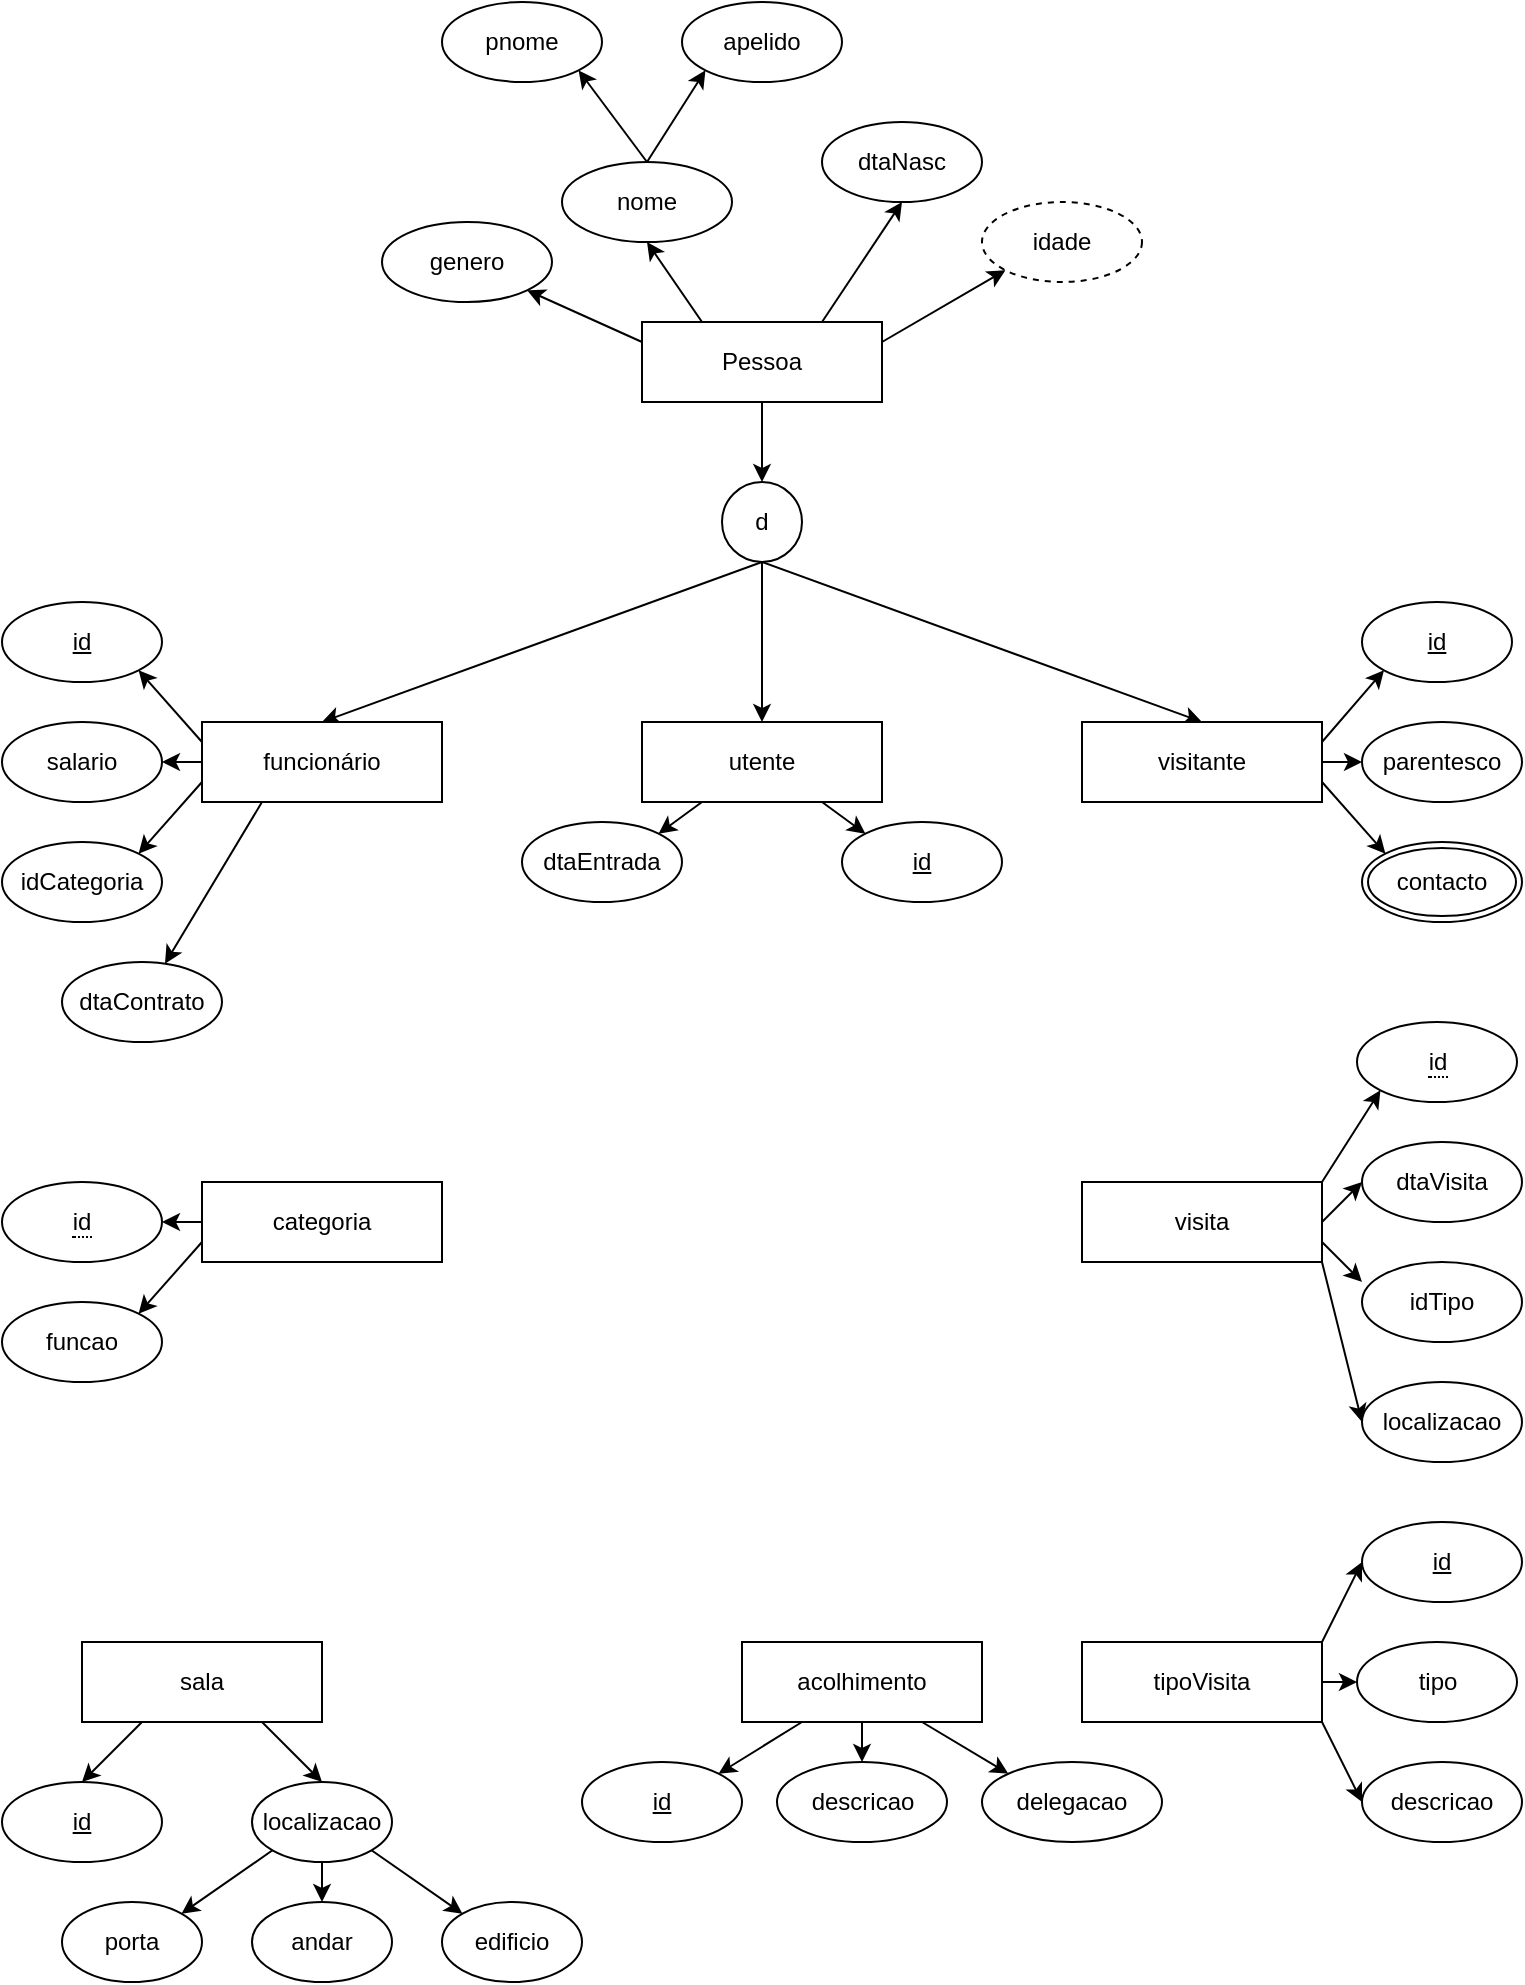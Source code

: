 <mxfile version="21.2.1" type="device">
  <diagram name="Page-1" id="IDW1zoYCDcWy_ZSY_7Tn">
    <mxGraphModel dx="1744" dy="959" grid="1" gridSize="10" guides="1" tooltips="1" connect="1" arrows="1" fold="1" page="1" pageScale="1" pageWidth="850" pageHeight="1100" math="0" shadow="0">
      <root>
        <mxCell id="0" />
        <mxCell id="1" parent="0" />
        <mxCell id="7HSeE0GF_UTyPeysVvRk-8" style="edgeStyle=none;rounded=0;orthogonalLoop=1;jettySize=auto;html=1;exitX=0.25;exitY=0;exitDx=0;exitDy=0;entryX=0.5;entryY=1;entryDx=0;entryDy=0;" edge="1" parent="1" source="7HSeE0GF_UTyPeysVvRk-1" target="7HSeE0GF_UTyPeysVvRk-5">
          <mxGeometry relative="1" as="geometry" />
        </mxCell>
        <mxCell id="7HSeE0GF_UTyPeysVvRk-9" style="edgeStyle=none;rounded=0;orthogonalLoop=1;jettySize=auto;html=1;exitX=0.75;exitY=0;exitDx=0;exitDy=0;entryX=0.5;entryY=1;entryDx=0;entryDy=0;" edge="1" parent="1" source="7HSeE0GF_UTyPeysVvRk-1" target="7HSeE0GF_UTyPeysVvRk-2">
          <mxGeometry relative="1" as="geometry" />
        </mxCell>
        <mxCell id="7HSeE0GF_UTyPeysVvRk-11" style="edgeStyle=none;rounded=0;orthogonalLoop=1;jettySize=auto;html=1;exitX=0.5;exitY=1;exitDx=0;exitDy=0;entryX=0.5;entryY=0;entryDx=0;entryDy=0;" edge="1" parent="1" source="7HSeE0GF_UTyPeysVvRk-1" target="7HSeE0GF_UTyPeysVvRk-12">
          <mxGeometry relative="1" as="geometry">
            <mxPoint x="419.739" y="320.0" as="targetPoint" />
          </mxGeometry>
        </mxCell>
        <mxCell id="7HSeE0GF_UTyPeysVvRk-17" style="edgeStyle=none;rounded=0;orthogonalLoop=1;jettySize=auto;html=1;exitX=1;exitY=0.25;exitDx=0;exitDy=0;entryX=0;entryY=1;entryDx=0;entryDy=0;" edge="1" parent="1" source="7HSeE0GF_UTyPeysVvRk-1" target="7HSeE0GF_UTyPeysVvRk-16">
          <mxGeometry relative="1" as="geometry" />
        </mxCell>
        <mxCell id="7HSeE0GF_UTyPeysVvRk-32" style="edgeStyle=none;rounded=0;orthogonalLoop=1;jettySize=auto;html=1;exitX=0;exitY=0.25;exitDx=0;exitDy=0;entryX=1;entryY=1;entryDx=0;entryDy=0;" edge="1" parent="1" source="7HSeE0GF_UTyPeysVvRk-1" target="7HSeE0GF_UTyPeysVvRk-31">
          <mxGeometry relative="1" as="geometry" />
        </mxCell>
        <mxCell id="7HSeE0GF_UTyPeysVvRk-1" value="Pessoa" style="whiteSpace=wrap;html=1;align=center;" vertex="1" parent="1">
          <mxGeometry x="360" y="200" width="120" height="40" as="geometry" />
        </mxCell>
        <mxCell id="7HSeE0GF_UTyPeysVvRk-2" value="dtaNasc" style="ellipse;whiteSpace=wrap;html=1;align=center;" vertex="1" parent="1">
          <mxGeometry x="450" y="100" width="80" height="40" as="geometry" />
        </mxCell>
        <mxCell id="7HSeE0GF_UTyPeysVvRk-3" value="apelido" style="ellipse;whiteSpace=wrap;html=1;align=center;" vertex="1" parent="1">
          <mxGeometry x="380" y="40" width="80" height="40" as="geometry" />
        </mxCell>
        <mxCell id="7HSeE0GF_UTyPeysVvRk-4" value="pnome" style="ellipse;whiteSpace=wrap;html=1;align=center;" vertex="1" parent="1">
          <mxGeometry x="260" y="40" width="80" height="40" as="geometry" />
        </mxCell>
        <mxCell id="7HSeE0GF_UTyPeysVvRk-6" style="edgeStyle=none;rounded=0;orthogonalLoop=1;jettySize=auto;html=1;exitX=0.5;exitY=0;exitDx=0;exitDy=0;entryX=1;entryY=1;entryDx=0;entryDy=0;" edge="1" parent="1" source="7HSeE0GF_UTyPeysVvRk-5" target="7HSeE0GF_UTyPeysVvRk-4">
          <mxGeometry relative="1" as="geometry" />
        </mxCell>
        <mxCell id="7HSeE0GF_UTyPeysVvRk-7" style="edgeStyle=none;rounded=0;orthogonalLoop=1;jettySize=auto;html=1;exitX=0.5;exitY=0;exitDx=0;exitDy=0;entryX=0;entryY=1;entryDx=0;entryDy=0;" edge="1" parent="1" source="7HSeE0GF_UTyPeysVvRk-5" target="7HSeE0GF_UTyPeysVvRk-3">
          <mxGeometry relative="1" as="geometry">
            <mxPoint x="363" y="80" as="targetPoint" />
          </mxGeometry>
        </mxCell>
        <mxCell id="7HSeE0GF_UTyPeysVvRk-5" value="nome" style="ellipse;whiteSpace=wrap;html=1;align=center;" vertex="1" parent="1">
          <mxGeometry x="320" y="120" width="85" height="40" as="geometry" />
        </mxCell>
        <mxCell id="7HSeE0GF_UTyPeysVvRk-13" style="edgeStyle=none;rounded=0;orthogonalLoop=1;jettySize=auto;html=1;exitX=0.5;exitY=1;exitDx=0;exitDy=0;entryX=0.5;entryY=0;entryDx=0;entryDy=0;" edge="1" parent="1" source="7HSeE0GF_UTyPeysVvRk-12" target="7HSeE0GF_UTyPeysVvRk-18">
          <mxGeometry relative="1" as="geometry">
            <mxPoint x="200" y="400.0" as="targetPoint" />
          </mxGeometry>
        </mxCell>
        <mxCell id="7HSeE0GF_UTyPeysVvRk-14" style="edgeStyle=none;rounded=0;orthogonalLoop=1;jettySize=auto;html=1;exitX=0.5;exitY=1;exitDx=0;exitDy=0;entryX=0.5;entryY=0;entryDx=0;entryDy=0;" edge="1" parent="1" source="7HSeE0GF_UTyPeysVvRk-12" target="7HSeE0GF_UTyPeysVvRk-20">
          <mxGeometry relative="1" as="geometry">
            <mxPoint x="419.739" y="400.0" as="targetPoint" />
          </mxGeometry>
        </mxCell>
        <mxCell id="7HSeE0GF_UTyPeysVvRk-15" style="edgeStyle=none;rounded=0;orthogonalLoop=1;jettySize=auto;html=1;exitX=0.5;exitY=1;exitDx=0;exitDy=0;entryX=0.5;entryY=0;entryDx=0;entryDy=0;" edge="1" parent="1" source="7HSeE0GF_UTyPeysVvRk-12" target="7HSeE0GF_UTyPeysVvRk-19">
          <mxGeometry relative="1" as="geometry">
            <mxPoint x="640" y="400" as="targetPoint" />
          </mxGeometry>
        </mxCell>
        <mxCell id="7HSeE0GF_UTyPeysVvRk-12" value="d" style="ellipse;whiteSpace=wrap;html=1;aspect=fixed;" vertex="1" parent="1">
          <mxGeometry x="400" y="280" width="40" height="40" as="geometry" />
        </mxCell>
        <mxCell id="7HSeE0GF_UTyPeysVvRk-16" value="idade" style="ellipse;whiteSpace=wrap;html=1;align=center;dashed=1;" vertex="1" parent="1">
          <mxGeometry x="530" y="140" width="80" height="40" as="geometry" />
        </mxCell>
        <mxCell id="7HSeE0GF_UTyPeysVvRk-28" style="edgeStyle=none;rounded=0;orthogonalLoop=1;jettySize=auto;html=1;exitX=0;exitY=0.25;exitDx=0;exitDy=0;entryX=1;entryY=1;entryDx=0;entryDy=0;" edge="1" parent="1" source="7HSeE0GF_UTyPeysVvRk-18" target="7HSeE0GF_UTyPeysVvRk-27">
          <mxGeometry relative="1" as="geometry" />
        </mxCell>
        <mxCell id="7HSeE0GF_UTyPeysVvRk-29" style="edgeStyle=none;rounded=0;orthogonalLoop=1;jettySize=auto;html=1;exitX=0;exitY=0.75;exitDx=0;exitDy=0;entryX=1;entryY=0;entryDx=0;entryDy=0;" edge="1" parent="1" source="7HSeE0GF_UTyPeysVvRk-18" target="7HSeE0GF_UTyPeysVvRk-25">
          <mxGeometry relative="1" as="geometry" />
        </mxCell>
        <mxCell id="7HSeE0GF_UTyPeysVvRk-30" style="edgeStyle=none;rounded=0;orthogonalLoop=1;jettySize=auto;html=1;exitX=0;exitY=0.5;exitDx=0;exitDy=0;entryX=1;entryY=0.5;entryDx=0;entryDy=0;" edge="1" parent="1" source="7HSeE0GF_UTyPeysVvRk-18" target="7HSeE0GF_UTyPeysVvRk-26">
          <mxGeometry relative="1" as="geometry" />
        </mxCell>
        <mxCell id="7HSeE0GF_UTyPeysVvRk-33" style="edgeStyle=none;rounded=0;orthogonalLoop=1;jettySize=auto;html=1;exitX=0.25;exitY=1;exitDx=0;exitDy=0;" edge="1" parent="1" source="7HSeE0GF_UTyPeysVvRk-18" target="7HSeE0GF_UTyPeysVvRk-24">
          <mxGeometry relative="1" as="geometry" />
        </mxCell>
        <mxCell id="7HSeE0GF_UTyPeysVvRk-18" value="funcionário" style="whiteSpace=wrap;html=1;align=center;" vertex="1" parent="1">
          <mxGeometry x="140" y="400" width="120" height="40" as="geometry" />
        </mxCell>
        <mxCell id="7HSeE0GF_UTyPeysVvRk-45" value="" style="edgeStyle=none;rounded=0;orthogonalLoop=1;jettySize=auto;html=1;" edge="1" parent="1" source="7HSeE0GF_UTyPeysVvRk-19" target="7HSeE0GF_UTyPeysVvRk-38">
          <mxGeometry relative="1" as="geometry" />
        </mxCell>
        <mxCell id="7HSeE0GF_UTyPeysVvRk-46" style="edgeStyle=none;rounded=0;orthogonalLoop=1;jettySize=auto;html=1;exitX=1;exitY=0.25;exitDx=0;exitDy=0;entryX=0;entryY=1;entryDx=0;entryDy=0;" edge="1" parent="1" source="7HSeE0GF_UTyPeysVvRk-19" target="7HSeE0GF_UTyPeysVvRk-42">
          <mxGeometry relative="1" as="geometry" />
        </mxCell>
        <mxCell id="7HSeE0GF_UTyPeysVvRk-47" style="edgeStyle=none;rounded=0;orthogonalLoop=1;jettySize=auto;html=1;exitX=1;exitY=0.75;exitDx=0;exitDy=0;entryX=0;entryY=0;entryDx=0;entryDy=0;" edge="1" parent="1" source="7HSeE0GF_UTyPeysVvRk-19" target="7HSeE0GF_UTyPeysVvRk-39">
          <mxGeometry relative="1" as="geometry" />
        </mxCell>
        <mxCell id="7HSeE0GF_UTyPeysVvRk-19" value="visitante" style="whiteSpace=wrap;html=1;align=center;" vertex="1" parent="1">
          <mxGeometry x="580" y="400" width="120" height="40" as="geometry" />
        </mxCell>
        <mxCell id="7HSeE0GF_UTyPeysVvRk-34" style="edgeStyle=none;rounded=0;orthogonalLoop=1;jettySize=auto;html=1;exitX=0.25;exitY=1;exitDx=0;exitDy=0;entryX=1;entryY=0;entryDx=0;entryDy=0;" edge="1" parent="1" source="7HSeE0GF_UTyPeysVvRk-20" target="7HSeE0GF_UTyPeysVvRk-23">
          <mxGeometry relative="1" as="geometry" />
        </mxCell>
        <mxCell id="7HSeE0GF_UTyPeysVvRk-41" style="edgeStyle=none;rounded=0;orthogonalLoop=1;jettySize=auto;html=1;exitX=0.75;exitY=1;exitDx=0;exitDy=0;entryX=0;entryY=0;entryDx=0;entryDy=0;" edge="1" parent="1" source="7HSeE0GF_UTyPeysVvRk-20" target="7HSeE0GF_UTyPeysVvRk-35">
          <mxGeometry relative="1" as="geometry" />
        </mxCell>
        <mxCell id="7HSeE0GF_UTyPeysVvRk-20" value="utente" style="whiteSpace=wrap;html=1;align=center;" vertex="1" parent="1">
          <mxGeometry x="360" y="400" width="120" height="40" as="geometry" />
        </mxCell>
        <mxCell id="7HSeE0GF_UTyPeysVvRk-23" value="dtaEntrada" style="ellipse;whiteSpace=wrap;html=1;align=center;" vertex="1" parent="1">
          <mxGeometry x="300" y="450" width="80" height="40" as="geometry" />
        </mxCell>
        <mxCell id="7HSeE0GF_UTyPeysVvRk-24" value="dtaContrato" style="ellipse;whiteSpace=wrap;html=1;align=center;" vertex="1" parent="1">
          <mxGeometry x="70" y="520" width="80" height="40" as="geometry" />
        </mxCell>
        <mxCell id="7HSeE0GF_UTyPeysVvRk-25" value="idCategoria" style="ellipse;whiteSpace=wrap;html=1;align=center;" vertex="1" parent="1">
          <mxGeometry x="40" y="460" width="80" height="40" as="geometry" />
        </mxCell>
        <mxCell id="7HSeE0GF_UTyPeysVvRk-26" value="salario" style="ellipse;whiteSpace=wrap;html=1;align=center;" vertex="1" parent="1">
          <mxGeometry x="40" y="400" width="80" height="40" as="geometry" />
        </mxCell>
        <mxCell id="7HSeE0GF_UTyPeysVvRk-27" value="id" style="ellipse;whiteSpace=wrap;html=1;align=center;fontStyle=4;" vertex="1" parent="1">
          <mxGeometry x="40" y="340" width="80" height="40" as="geometry" />
        </mxCell>
        <mxCell id="7HSeE0GF_UTyPeysVvRk-31" value="genero" style="ellipse;whiteSpace=wrap;html=1;align=center;" vertex="1" parent="1">
          <mxGeometry x="230" y="150" width="85" height="40" as="geometry" />
        </mxCell>
        <mxCell id="7HSeE0GF_UTyPeysVvRk-35" value="id" style="ellipse;whiteSpace=wrap;html=1;align=center;fontStyle=4;" vertex="1" parent="1">
          <mxGeometry x="460" y="450" width="80" height="40" as="geometry" />
        </mxCell>
        <mxCell id="7HSeE0GF_UTyPeysVvRk-38" value="parentesco" style="ellipse;whiteSpace=wrap;html=1;align=center;" vertex="1" parent="1">
          <mxGeometry x="720" y="400" width="80" height="40" as="geometry" />
        </mxCell>
        <mxCell id="7HSeE0GF_UTyPeysVvRk-39" value="contacto" style="ellipse;shape=doubleEllipse;margin=3;whiteSpace=wrap;html=1;align=center;" vertex="1" parent="1">
          <mxGeometry x="720" y="460" width="80" height="40" as="geometry" />
        </mxCell>
        <mxCell id="7HSeE0GF_UTyPeysVvRk-42" value="id" style="ellipse;whiteSpace=wrap;html=1;align=center;fontStyle=4;" vertex="1" parent="1">
          <mxGeometry x="720" y="340" width="75" height="40" as="geometry" />
        </mxCell>
        <mxCell id="7HSeE0GF_UTyPeysVvRk-52" style="edgeStyle=none;rounded=0;orthogonalLoop=1;jettySize=auto;html=1;exitX=0;exitY=0.5;exitDx=0;exitDy=0;entryX=1;entryY=0.5;entryDx=0;entryDy=0;" edge="1" parent="1" source="7HSeE0GF_UTyPeysVvRk-48" target="7HSeE0GF_UTyPeysVvRk-49">
          <mxGeometry relative="1" as="geometry" />
        </mxCell>
        <mxCell id="7HSeE0GF_UTyPeysVvRk-53" style="edgeStyle=none;rounded=0;orthogonalLoop=1;jettySize=auto;html=1;exitX=0;exitY=0.75;exitDx=0;exitDy=0;entryX=1;entryY=0;entryDx=0;entryDy=0;" edge="1" parent="1" source="7HSeE0GF_UTyPeysVvRk-48" target="7HSeE0GF_UTyPeysVvRk-51">
          <mxGeometry relative="1" as="geometry" />
        </mxCell>
        <mxCell id="7HSeE0GF_UTyPeysVvRk-48" value="categoria" style="whiteSpace=wrap;html=1;align=center;" vertex="1" parent="1">
          <mxGeometry x="140" y="630" width="120" height="40" as="geometry" />
        </mxCell>
        <mxCell id="7HSeE0GF_UTyPeysVvRk-49" value="&lt;span style=&quot;border-bottom: 1px dotted&quot;&gt;id&lt;/span&gt;" style="ellipse;whiteSpace=wrap;html=1;align=center;" vertex="1" parent="1">
          <mxGeometry x="40" y="630" width="80" height="40" as="geometry" />
        </mxCell>
        <mxCell id="7HSeE0GF_UTyPeysVvRk-51" value="funcao" style="ellipse;whiteSpace=wrap;html=1;align=center;" vertex="1" parent="1">
          <mxGeometry x="40" y="690" width="80" height="40" as="geometry" />
        </mxCell>
        <mxCell id="7HSeE0GF_UTyPeysVvRk-65" style="edgeStyle=none;rounded=0;orthogonalLoop=1;jettySize=auto;html=1;exitX=1;exitY=0.5;exitDx=0;exitDy=0;entryX=0;entryY=0.5;entryDx=0;entryDy=0;" edge="1" parent="1" source="7HSeE0GF_UTyPeysVvRk-56" target="7HSeE0GF_UTyPeysVvRk-58">
          <mxGeometry relative="1" as="geometry" />
        </mxCell>
        <mxCell id="7HSeE0GF_UTyPeysVvRk-66" style="edgeStyle=none;rounded=0;orthogonalLoop=1;jettySize=auto;html=1;exitX=1;exitY=0;exitDx=0;exitDy=0;entryX=0;entryY=1;entryDx=0;entryDy=0;" edge="1" parent="1" source="7HSeE0GF_UTyPeysVvRk-56" target="7HSeE0GF_UTyPeysVvRk-57">
          <mxGeometry relative="1" as="geometry" />
        </mxCell>
        <mxCell id="7HSeE0GF_UTyPeysVvRk-67" style="edgeStyle=none;rounded=0;orthogonalLoop=1;jettySize=auto;html=1;exitX=1;exitY=0.75;exitDx=0;exitDy=0;entryX=0;entryY=0.25;entryDx=0;entryDy=0;entryPerimeter=0;" edge="1" parent="1" source="7HSeE0GF_UTyPeysVvRk-56" target="7HSeE0GF_UTyPeysVvRk-69">
          <mxGeometry relative="1" as="geometry" />
        </mxCell>
        <mxCell id="7HSeE0GF_UTyPeysVvRk-68" style="edgeStyle=none;rounded=0;orthogonalLoop=1;jettySize=auto;html=1;exitX=1;exitY=1;exitDx=0;exitDy=0;entryX=0;entryY=0.5;entryDx=0;entryDy=0;" edge="1" parent="1" source="7HSeE0GF_UTyPeysVvRk-56" target="7HSeE0GF_UTyPeysVvRk-64">
          <mxGeometry relative="1" as="geometry">
            <mxPoint x="720" y="750.588" as="targetPoint" />
          </mxGeometry>
        </mxCell>
        <mxCell id="7HSeE0GF_UTyPeysVvRk-56" value="visita" style="whiteSpace=wrap;html=1;align=center;" vertex="1" parent="1">
          <mxGeometry x="580" y="630" width="120" height="40" as="geometry" />
        </mxCell>
        <mxCell id="7HSeE0GF_UTyPeysVvRk-57" value="&lt;span style=&quot;border-bottom: 1px dotted&quot;&gt;id&lt;/span&gt;" style="ellipse;whiteSpace=wrap;html=1;align=center;" vertex="1" parent="1">
          <mxGeometry x="717.5" y="550" width="80" height="40" as="geometry" />
        </mxCell>
        <mxCell id="7HSeE0GF_UTyPeysVvRk-58" value="dtaVisita" style="ellipse;whiteSpace=wrap;html=1;align=center;" vertex="1" parent="1">
          <mxGeometry x="720" y="610" width="80" height="40" as="geometry" />
        </mxCell>
        <mxCell id="7HSeE0GF_UTyPeysVvRk-64" value="localizacao" style="ellipse;whiteSpace=wrap;html=1;align=center;" vertex="1" parent="1">
          <mxGeometry x="720" y="730" width="80" height="40" as="geometry" />
        </mxCell>
        <mxCell id="7HSeE0GF_UTyPeysVvRk-69" value="idTipo" style="ellipse;whiteSpace=wrap;html=1;align=center;" vertex="1" parent="1">
          <mxGeometry x="720" y="670" width="80" height="40" as="geometry" />
        </mxCell>
        <mxCell id="7HSeE0GF_UTyPeysVvRk-79" style="edgeStyle=none;rounded=0;orthogonalLoop=1;jettySize=auto;html=1;exitX=1;exitY=0;exitDx=0;exitDy=0;entryX=0;entryY=0.5;entryDx=0;entryDy=0;" edge="1" parent="1" source="7HSeE0GF_UTyPeysVvRk-70" target="7HSeE0GF_UTyPeysVvRk-73">
          <mxGeometry relative="1" as="geometry" />
        </mxCell>
        <mxCell id="7HSeE0GF_UTyPeysVvRk-80" style="edgeStyle=none;rounded=0;orthogonalLoop=1;jettySize=auto;html=1;exitX=1;exitY=0.5;exitDx=0;exitDy=0;entryX=0;entryY=0.5;entryDx=0;entryDy=0;" edge="1" parent="1" source="7HSeE0GF_UTyPeysVvRk-70" target="7HSeE0GF_UTyPeysVvRk-74">
          <mxGeometry relative="1" as="geometry" />
        </mxCell>
        <mxCell id="7HSeE0GF_UTyPeysVvRk-81" style="edgeStyle=none;rounded=0;orthogonalLoop=1;jettySize=auto;html=1;exitX=1;exitY=1;exitDx=0;exitDy=0;entryX=0;entryY=0.5;entryDx=0;entryDy=0;" edge="1" parent="1" source="7HSeE0GF_UTyPeysVvRk-70" target="7HSeE0GF_UTyPeysVvRk-75">
          <mxGeometry relative="1" as="geometry" />
        </mxCell>
        <mxCell id="7HSeE0GF_UTyPeysVvRk-70" value="tipoVisita" style="whiteSpace=wrap;html=1;align=center;" vertex="1" parent="1">
          <mxGeometry x="580" y="860" width="120" height="40" as="geometry" />
        </mxCell>
        <mxCell id="7HSeE0GF_UTyPeysVvRk-72" style="edgeStyle=none;rounded=0;orthogonalLoop=1;jettySize=auto;html=1;exitX=0.5;exitY=1;exitDx=0;exitDy=0;" edge="1" parent="1" source="7HSeE0GF_UTyPeysVvRk-69" target="7HSeE0GF_UTyPeysVvRk-69">
          <mxGeometry relative="1" as="geometry" />
        </mxCell>
        <mxCell id="7HSeE0GF_UTyPeysVvRk-73" value="id" style="ellipse;whiteSpace=wrap;html=1;align=center;fontStyle=4;" vertex="1" parent="1">
          <mxGeometry x="720" y="800" width="80" height="40" as="geometry" />
        </mxCell>
        <mxCell id="7HSeE0GF_UTyPeysVvRk-74" value="tipo" style="ellipse;whiteSpace=wrap;html=1;align=center;" vertex="1" parent="1">
          <mxGeometry x="717.5" y="860" width="80" height="40" as="geometry" />
        </mxCell>
        <mxCell id="7HSeE0GF_UTyPeysVvRk-75" value="descricao" style="ellipse;whiteSpace=wrap;html=1;align=center;" vertex="1" parent="1">
          <mxGeometry x="720" y="920" width="80" height="40" as="geometry" />
        </mxCell>
        <mxCell id="7HSeE0GF_UTyPeysVvRk-86" value="porta" style="ellipse;whiteSpace=wrap;html=1;align=center;" vertex="1" parent="1">
          <mxGeometry x="70" y="990" width="70" height="40" as="geometry" />
        </mxCell>
        <mxCell id="7HSeE0GF_UTyPeysVvRk-87" value="andar" style="ellipse;whiteSpace=wrap;html=1;align=center;" vertex="1" parent="1">
          <mxGeometry x="165" y="990" width="70" height="40" as="geometry" />
        </mxCell>
        <mxCell id="7HSeE0GF_UTyPeysVvRk-88" value="edificio" style="ellipse;whiteSpace=wrap;html=1;align=center;" vertex="1" parent="1">
          <mxGeometry x="260" y="990" width="70" height="40" as="geometry" />
        </mxCell>
        <mxCell id="7HSeE0GF_UTyPeysVvRk-97" style="edgeStyle=none;rounded=0;orthogonalLoop=1;jettySize=auto;html=1;exitX=0.25;exitY=1;exitDx=0;exitDy=0;entryX=0.5;entryY=0;entryDx=0;entryDy=0;" edge="1" parent="1" source="7HSeE0GF_UTyPeysVvRk-90" target="7HSeE0GF_UTyPeysVvRk-92">
          <mxGeometry relative="1" as="geometry" />
        </mxCell>
        <mxCell id="7HSeE0GF_UTyPeysVvRk-98" style="edgeStyle=none;rounded=0;orthogonalLoop=1;jettySize=auto;html=1;exitX=0.75;exitY=1;exitDx=0;exitDy=0;entryX=0.5;entryY=0;entryDx=0;entryDy=0;" edge="1" parent="1" source="7HSeE0GF_UTyPeysVvRk-90" target="7HSeE0GF_UTyPeysVvRk-91">
          <mxGeometry relative="1" as="geometry" />
        </mxCell>
        <mxCell id="7HSeE0GF_UTyPeysVvRk-90" value="sala" style="whiteSpace=wrap;html=1;align=center;" vertex="1" parent="1">
          <mxGeometry x="80" y="860" width="120" height="40" as="geometry" />
        </mxCell>
        <mxCell id="7HSeE0GF_UTyPeysVvRk-94" style="edgeStyle=none;rounded=0;orthogonalLoop=1;jettySize=auto;html=1;exitX=0;exitY=1;exitDx=0;exitDy=0;entryX=1;entryY=0;entryDx=0;entryDy=0;" edge="1" parent="1" source="7HSeE0GF_UTyPeysVvRk-91" target="7HSeE0GF_UTyPeysVvRk-86">
          <mxGeometry relative="1" as="geometry" />
        </mxCell>
        <mxCell id="7HSeE0GF_UTyPeysVvRk-95" style="edgeStyle=none;rounded=0;orthogonalLoop=1;jettySize=auto;html=1;exitX=0.5;exitY=1;exitDx=0;exitDy=0;entryX=0.5;entryY=0;entryDx=0;entryDy=0;" edge="1" parent="1" source="7HSeE0GF_UTyPeysVvRk-91" target="7HSeE0GF_UTyPeysVvRk-87">
          <mxGeometry relative="1" as="geometry" />
        </mxCell>
        <mxCell id="7HSeE0GF_UTyPeysVvRk-96" style="edgeStyle=none;rounded=0;orthogonalLoop=1;jettySize=auto;html=1;exitX=1;exitY=1;exitDx=0;exitDy=0;entryX=0;entryY=0;entryDx=0;entryDy=0;" edge="1" parent="1" source="7HSeE0GF_UTyPeysVvRk-91" target="7HSeE0GF_UTyPeysVvRk-88">
          <mxGeometry relative="1" as="geometry" />
        </mxCell>
        <mxCell id="7HSeE0GF_UTyPeysVvRk-91" value="localizacao" style="ellipse;whiteSpace=wrap;html=1;align=center;" vertex="1" parent="1">
          <mxGeometry x="165" y="930" width="70" height="40" as="geometry" />
        </mxCell>
        <mxCell id="7HSeE0GF_UTyPeysVvRk-92" value="id" style="ellipse;whiteSpace=wrap;html=1;align=center;fontStyle=4;" vertex="1" parent="1">
          <mxGeometry x="40" y="930" width="80" height="40" as="geometry" />
        </mxCell>
        <mxCell id="7HSeE0GF_UTyPeysVvRk-93" style="edgeStyle=none;rounded=0;orthogonalLoop=1;jettySize=auto;html=1;exitX=0;exitY=0;exitDx=0;exitDy=0;" edge="1" parent="1" source="7HSeE0GF_UTyPeysVvRk-92" target="7HSeE0GF_UTyPeysVvRk-92">
          <mxGeometry relative="1" as="geometry" />
        </mxCell>
        <mxCell id="7HSeE0GF_UTyPeysVvRk-103" style="edgeStyle=none;rounded=0;orthogonalLoop=1;jettySize=auto;html=1;exitX=0.25;exitY=1;exitDx=0;exitDy=0;entryX=1;entryY=0;entryDx=0;entryDy=0;" edge="1" parent="1" source="7HSeE0GF_UTyPeysVvRk-99" target="7HSeE0GF_UTyPeysVvRk-100">
          <mxGeometry relative="1" as="geometry" />
        </mxCell>
        <mxCell id="7HSeE0GF_UTyPeysVvRk-104" style="edgeStyle=none;rounded=0;orthogonalLoop=1;jettySize=auto;html=1;exitX=0.5;exitY=1;exitDx=0;exitDy=0;entryX=0.5;entryY=0;entryDx=0;entryDy=0;" edge="1" parent="1" source="7HSeE0GF_UTyPeysVvRk-99" target="7HSeE0GF_UTyPeysVvRk-102">
          <mxGeometry relative="1" as="geometry" />
        </mxCell>
        <mxCell id="7HSeE0GF_UTyPeysVvRk-105" style="edgeStyle=none;rounded=0;orthogonalLoop=1;jettySize=auto;html=1;exitX=0.75;exitY=1;exitDx=0;exitDy=0;entryX=0;entryY=0;entryDx=0;entryDy=0;" edge="1" parent="1" source="7HSeE0GF_UTyPeysVvRk-99" target="7HSeE0GF_UTyPeysVvRk-101">
          <mxGeometry relative="1" as="geometry" />
        </mxCell>
        <mxCell id="7HSeE0GF_UTyPeysVvRk-99" value="acolhimento" style="whiteSpace=wrap;html=1;align=center;" vertex="1" parent="1">
          <mxGeometry x="410" y="860" width="120" height="40" as="geometry" />
        </mxCell>
        <mxCell id="7HSeE0GF_UTyPeysVvRk-100" value="id" style="ellipse;whiteSpace=wrap;html=1;align=center;fontStyle=4;" vertex="1" parent="1">
          <mxGeometry x="330" y="920" width="80" height="40" as="geometry" />
        </mxCell>
        <mxCell id="7HSeE0GF_UTyPeysVvRk-101" value="delegacao" style="ellipse;whiteSpace=wrap;html=1;align=center;" vertex="1" parent="1">
          <mxGeometry x="530" y="920" width="90" height="40" as="geometry" />
        </mxCell>
        <mxCell id="7HSeE0GF_UTyPeysVvRk-102" value="descricao" style="ellipse;whiteSpace=wrap;html=1;align=center;" vertex="1" parent="1">
          <mxGeometry x="427.5" y="920" width="85" height="40" as="geometry" />
        </mxCell>
      </root>
    </mxGraphModel>
  </diagram>
</mxfile>
